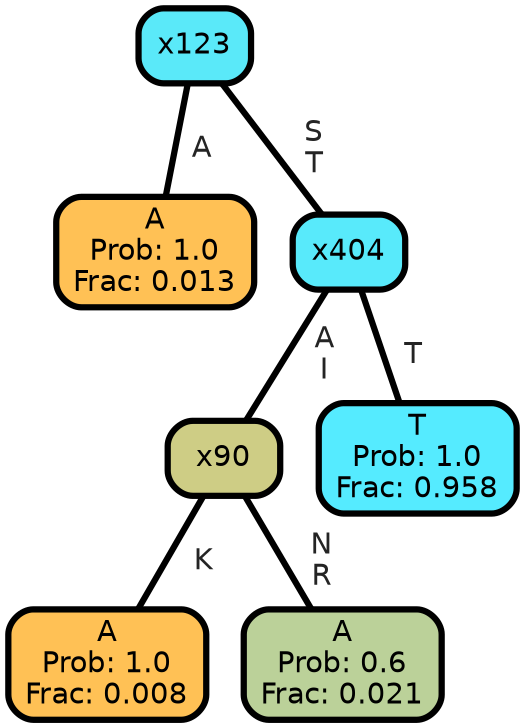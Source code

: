graph Tree {
node [shape=box, style="filled, rounded",color="black",penwidth="3",fontcolor="black",                 fontname=helvetica] ;
graph [ranksep="0 equally", splines=straight,                 bgcolor=transparent, dpi=200] ;
edge [fontname=helvetica, fontweight=bold,fontcolor=grey14,color=black] ;
0 [label="A
Prob: 1.0
Frac: 0.013", fillcolor="#ffc155"] ;
1 [label="x123", fillcolor="#5ae9f9"] ;
2 [label="A
Prob: 1.0
Frac: 0.008", fillcolor="#ffc155"] ;
3 [label="x90", fillcolor="#cecd85"] ;
4 [label="A
Prob: 0.6
Frac: 0.021", fillcolor="#bbd199"] ;
5 [label="x404", fillcolor="#58eafb"] ;
6 [label="T
Prob: 1.0
Frac: 0.958", fillcolor="#55ebff"] ;
1 -- 0 [label=" A",penwidth=3] ;
1 -- 5 [label=" S\n T",penwidth=3] ;
3 -- 2 [label=" K",penwidth=3] ;
3 -- 4 [label=" N\n R",penwidth=3] ;
5 -- 3 [label=" A\n I",penwidth=3] ;
5 -- 6 [label=" T",penwidth=3] ;
{rank = same;}}